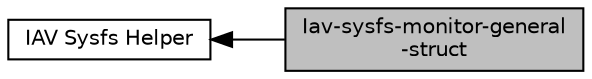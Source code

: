 digraph "Iav-sysfs-monitor-general-struct"
{
  bgcolor="transparent";
  edge [fontname="Helvetica",fontsize="10",labelfontname="Helvetica",labelfontsize="10"];
  node [fontname="Helvetica",fontsize="10",shape=box];
  rankdir=LR;
  Node2 [label="IAV Sysfs Helper",height=0.2,width=0.4,color="black",URL="$df/d47/group__iav-sysfs-monitor.html",tooltip="IAV Sysfs Helper: IAV Sysfs debug info, in file amba_sysfs_iav.h."];
  Node1 [label="Iav-sysfs-monitor-general\l-struct",height=0.2,width=0.4,color="black", fillcolor="grey75", style="filled", fontcolor="black",tooltip="IAV Sysfs Helper: IAV Sysfs debug info, in file amba_sysfs_iav.h."];
  Node2->Node1 [shape=plaintext, dir="back", style="solid"];
}
